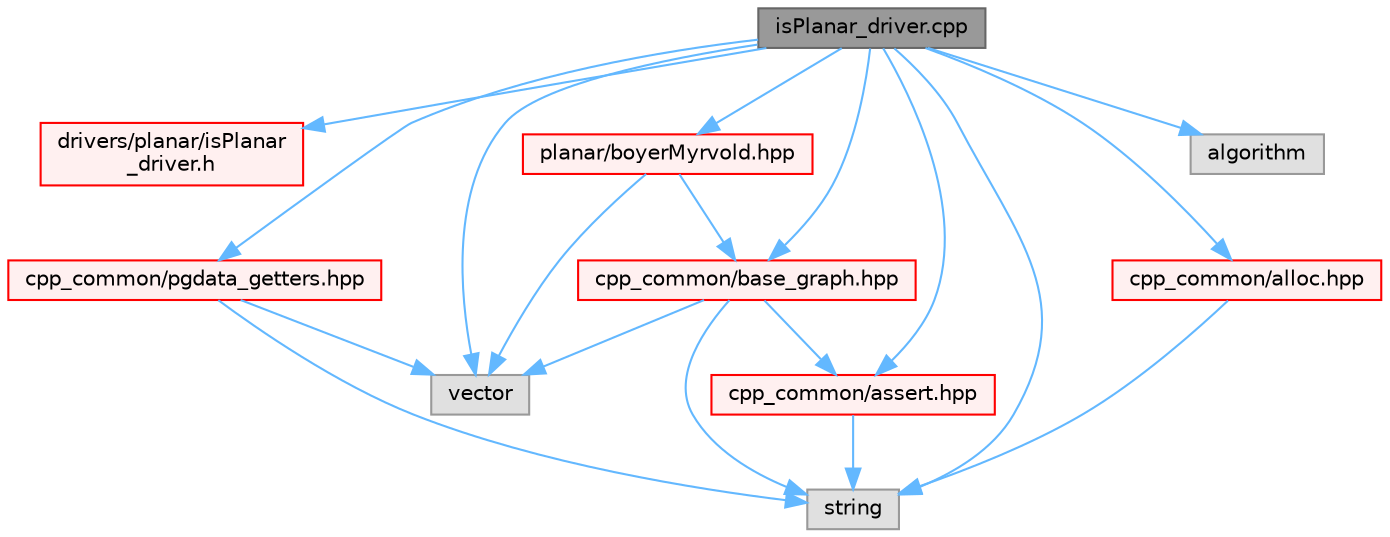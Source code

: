 digraph "isPlanar_driver.cpp"
{
 // LATEX_PDF_SIZE
  bgcolor="transparent";
  edge [fontname=Helvetica,fontsize=10,labelfontname=Helvetica,labelfontsize=10];
  node [fontname=Helvetica,fontsize=10,shape=box,height=0.2,width=0.4];
  Node1 [id="Node000001",label="isPlanar_driver.cpp",height=0.2,width=0.4,color="gray40", fillcolor="grey60", style="filled", fontcolor="black",tooltip=" "];
  Node1 -> Node2 [id="edge1_Node000001_Node000002",color="steelblue1",style="solid",tooltip=" "];
  Node2 [id="Node000002",label="drivers/planar/isPlanar\l_driver.h",height=0.2,width=0.4,color="red", fillcolor="#FFF0F0", style="filled",URL="$isPlanar__driver_8h.html",tooltip=" "];
  Node1 -> Node4 [id="edge2_Node000001_Node000004",color="steelblue1",style="solid",tooltip=" "];
  Node4 [id="Node000004",label="vector",height=0.2,width=0.4,color="grey60", fillcolor="#E0E0E0", style="filled",tooltip=" "];
  Node1 -> Node5 [id="edge3_Node000001_Node000005",color="steelblue1",style="solid",tooltip=" "];
  Node5 [id="Node000005",label="algorithm",height=0.2,width=0.4,color="grey60", fillcolor="#E0E0E0", style="filled",tooltip=" "];
  Node1 -> Node6 [id="edge4_Node000001_Node000006",color="steelblue1",style="solid",tooltip=" "];
  Node6 [id="Node000006",label="string",height=0.2,width=0.4,color="grey60", fillcolor="#E0E0E0", style="filled",tooltip=" "];
  Node1 -> Node7 [id="edge5_Node000001_Node000007",color="steelblue1",style="solid",tooltip=" "];
  Node7 [id="Node000007",label="cpp_common/alloc.hpp",height=0.2,width=0.4,color="red", fillcolor="#FFF0F0", style="filled",URL="$alloc_8hpp.html",tooltip=" "];
  Node7 -> Node6 [id="edge6_Node000007_Node000006",color="steelblue1",style="solid",tooltip=" "];
  Node1 -> Node9 [id="edge7_Node000001_Node000009",color="steelblue1",style="solid",tooltip=" "];
  Node9 [id="Node000009",label="cpp_common/assert.hpp",height=0.2,width=0.4,color="red", fillcolor="#FFF0F0", style="filled",URL="$assert_8hpp.html",tooltip="Assertions Handling."];
  Node9 -> Node6 [id="edge8_Node000009_Node000006",color="steelblue1",style="solid",tooltip=" "];
  Node1 -> Node11 [id="edge9_Node000001_Node000011",color="steelblue1",style="solid",tooltip=" "];
  Node11 [id="Node000011",label="cpp_common/pgdata_getters.hpp",height=0.2,width=0.4,color="red", fillcolor="#FFF0F0", style="filled",URL="$pgdata__getters_8hpp.html",tooltip=" "];
  Node11 -> Node6 [id="edge10_Node000011_Node000006",color="steelblue1",style="solid",tooltip=" "];
  Node11 -> Node4 [id="edge11_Node000011_Node000004",color="steelblue1",style="solid",tooltip=" "];
  Node1 -> Node29 [id="edge12_Node000001_Node000029",color="steelblue1",style="solid",tooltip=" "];
  Node29 [id="Node000029",label="planar/boyerMyrvold.hpp",height=0.2,width=0.4,color="red", fillcolor="#FFF0F0", style="filled",URL="$boyerMyrvold_8hpp.html",tooltip=" "];
  Node29 -> Node4 [id="edge13_Node000029_Node000004",color="steelblue1",style="solid",tooltip=" "];
  Node29 -> Node38 [id="edge14_Node000029_Node000038",color="steelblue1",style="solid",tooltip=" "];
  Node38 [id="Node000038",label="cpp_common/base_graph.hpp",height=0.2,width=0.4,color="red", fillcolor="#FFF0F0", style="filled",URL="$base__graph_8hpp.html",tooltip=" "];
  Node38 -> Node4 [id="edge15_Node000038_Node000004",color="steelblue1",style="solid",tooltip=" "];
  Node38 -> Node6 [id="edge16_Node000038_Node000006",color="steelblue1",style="solid",tooltip=" "];
  Node38 -> Node9 [id="edge17_Node000038_Node000009",color="steelblue1",style="solid",tooltip=" "];
  Node1 -> Node38 [id="edge18_Node000001_Node000038",color="steelblue1",style="solid",tooltip=" "];
}
